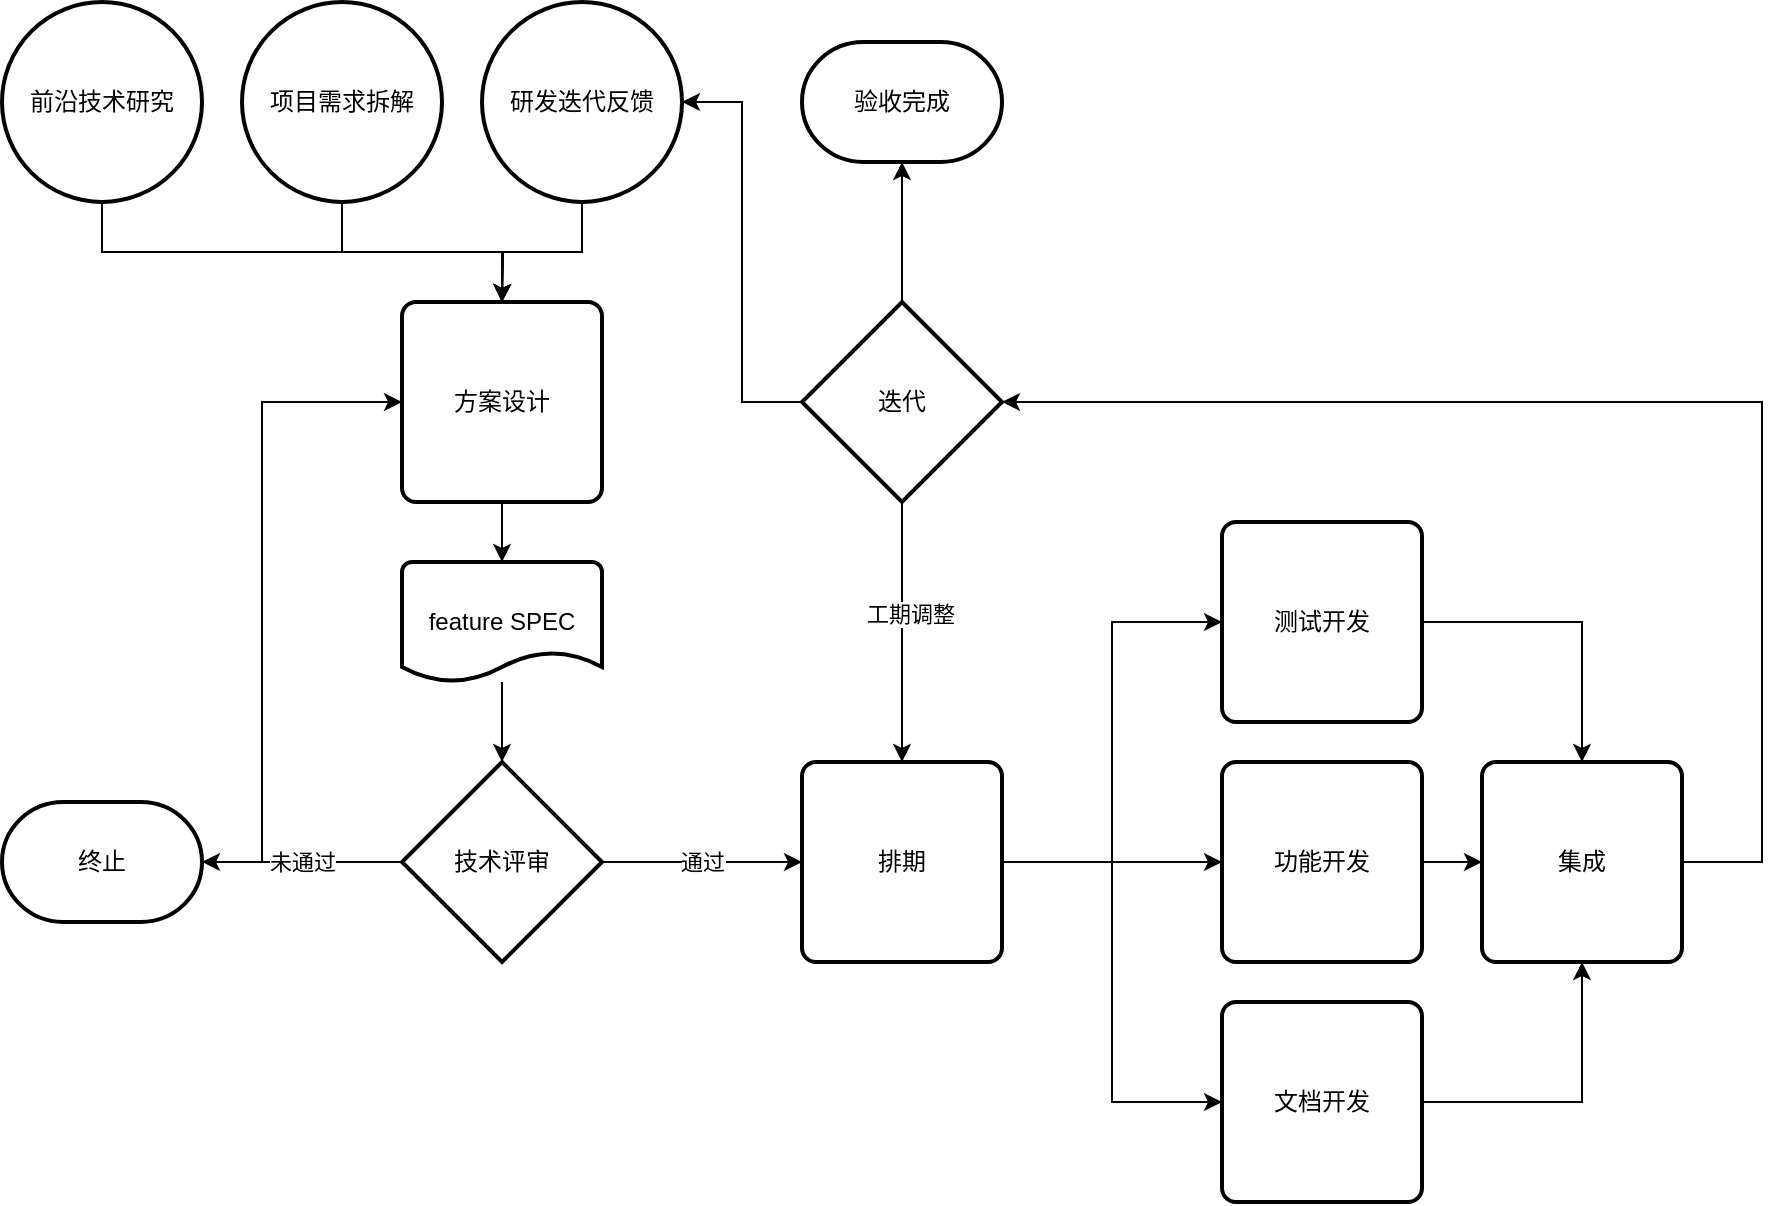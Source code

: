 <mxfile version="14.5.3" type="github">
  <diagram id="cYvGPhFJQfbFmWVShduZ" name="Page-1">
    <mxGraphModel dx="2066" dy="1185" grid="1" gridSize="10" guides="1" tooltips="1" connect="1" arrows="1" fold="1" page="1" pageScale="1" pageWidth="850" pageHeight="1100" math="0" shadow="0">
      <root>
        <mxCell id="0" />
        <mxCell id="1" parent="0" />
        <mxCell id="nq5HLHAc6n0KozpufDaq-33" style="edgeStyle=orthogonalEdgeStyle;rounded=0;orthogonalLoop=1;jettySize=auto;html=1;entryX=0.5;entryY=0;entryDx=0;entryDy=0;entryPerimeter=0;" edge="1" parent="1" source="nq5HLHAc6n0KozpufDaq-15" target="nq5HLHAc6n0KozpufDaq-28">
          <mxGeometry relative="1" as="geometry" />
        </mxCell>
        <mxCell id="nq5HLHAc6n0KozpufDaq-15" value="feature SPEC" style="strokeWidth=2;html=1;shape=mxgraph.flowchart.document2;whiteSpace=wrap;size=0.25;" vertex="1" parent="1">
          <mxGeometry x="320" y="620" width="100" height="60" as="geometry" />
        </mxCell>
        <mxCell id="nq5HLHAc6n0KozpufDaq-25" style="edgeStyle=orthogonalEdgeStyle;rounded=0;orthogonalLoop=1;jettySize=auto;html=1;exitX=0.5;exitY=1;exitDx=0;exitDy=0;entryX=0.5;entryY=0;entryDx=0;entryDy=0;entryPerimeter=0;" edge="1" parent="1" source="nq5HLHAc6n0KozpufDaq-21" target="nq5HLHAc6n0KozpufDaq-15">
          <mxGeometry relative="1" as="geometry" />
        </mxCell>
        <mxCell id="nq5HLHAc6n0KozpufDaq-21" value="方案设计" style="rounded=1;whiteSpace=wrap;html=1;absoluteArcSize=1;arcSize=14;strokeWidth=2;" vertex="1" parent="1">
          <mxGeometry x="320" y="490" width="100" height="100" as="geometry" />
        </mxCell>
        <mxCell id="nq5HLHAc6n0KozpufDaq-37" value="" style="edgeStyle=orthogonalEdgeStyle;rounded=0;orthogonalLoop=1;jettySize=auto;html=1;entryX=0;entryY=0.5;entryDx=0;entryDy=0;exitX=0;exitY=0.5;exitDx=0;exitDy=0;exitPerimeter=0;" edge="1" parent="1" source="nq5HLHAc6n0KozpufDaq-28" target="nq5HLHAc6n0KozpufDaq-21">
          <mxGeometry relative="1" as="geometry">
            <Array as="points">
              <mxPoint x="250" y="770" />
              <mxPoint x="250" y="540" />
            </Array>
          </mxGeometry>
        </mxCell>
        <mxCell id="nq5HLHAc6n0KozpufDaq-38" value="未通过" style="edgeStyle=orthogonalEdgeStyle;rounded=0;orthogonalLoop=1;jettySize=auto;html=1;entryX=1;entryY=0.5;entryDx=0;entryDy=0;entryPerimeter=0;" edge="1" parent="1" source="nq5HLHAc6n0KozpufDaq-28" target="nq5HLHAc6n0KozpufDaq-39">
          <mxGeometry relative="1" as="geometry">
            <mxPoint x="190" y="770" as="targetPoint" />
          </mxGeometry>
        </mxCell>
        <mxCell id="nq5HLHAc6n0KozpufDaq-41" value="通过" style="edgeStyle=orthogonalEdgeStyle;rounded=0;orthogonalLoop=1;jettySize=auto;html=1;exitX=1;exitY=0.5;exitDx=0;exitDy=0;exitPerimeter=0;entryX=0;entryY=0.5;entryDx=0;entryDy=0;" edge="1" parent="1" source="nq5HLHAc6n0KozpufDaq-28" target="nq5HLHAc6n0KozpufDaq-43">
          <mxGeometry relative="1" as="geometry">
            <mxPoint x="480" y="770" as="targetPoint" />
          </mxGeometry>
        </mxCell>
        <mxCell id="nq5HLHAc6n0KozpufDaq-28" value="技术评审" style="strokeWidth=2;html=1;shape=mxgraph.flowchart.decision;whiteSpace=wrap;" vertex="1" parent="1">
          <mxGeometry x="320" y="720" width="100" height="100" as="geometry" />
        </mxCell>
        <mxCell id="nq5HLHAc6n0KozpufDaq-39" value="终止" style="strokeWidth=2;html=1;shape=mxgraph.flowchart.terminator;whiteSpace=wrap;" vertex="1" parent="1">
          <mxGeometry x="120" y="740" width="100" height="60" as="geometry" />
        </mxCell>
        <mxCell id="nq5HLHAc6n0KozpufDaq-64" style="edgeStyle=orthogonalEdgeStyle;rounded=0;orthogonalLoop=1;jettySize=auto;html=1;entryX=0;entryY=0.5;entryDx=0;entryDy=0;" edge="1" parent="1" source="nq5HLHAc6n0KozpufDaq-43" target="nq5HLHAc6n0KozpufDaq-47">
          <mxGeometry relative="1" as="geometry" />
        </mxCell>
        <mxCell id="nq5HLHAc6n0KozpufDaq-65" style="edgeStyle=orthogonalEdgeStyle;rounded=0;orthogonalLoop=1;jettySize=auto;html=1;entryX=0;entryY=0.5;entryDx=0;entryDy=0;" edge="1" parent="1" source="nq5HLHAc6n0KozpufDaq-43" target="nq5HLHAc6n0KozpufDaq-48">
          <mxGeometry relative="1" as="geometry" />
        </mxCell>
        <mxCell id="nq5HLHAc6n0KozpufDaq-66" style="edgeStyle=orthogonalEdgeStyle;rounded=0;orthogonalLoop=1;jettySize=auto;html=1;entryX=0;entryY=0.5;entryDx=0;entryDy=0;" edge="1" parent="1" source="nq5HLHAc6n0KozpufDaq-43" target="nq5HLHAc6n0KozpufDaq-49">
          <mxGeometry relative="1" as="geometry" />
        </mxCell>
        <mxCell id="nq5HLHAc6n0KozpufDaq-43" value="排期" style="rounded=1;whiteSpace=wrap;html=1;absoluteArcSize=1;arcSize=14;strokeWidth=2;" vertex="1" parent="1">
          <mxGeometry x="520" y="720" width="100" height="100" as="geometry" />
        </mxCell>
        <mxCell id="nq5HLHAc6n0KozpufDaq-56" style="edgeStyle=orthogonalEdgeStyle;rounded=0;orthogonalLoop=1;jettySize=auto;html=1;exitX=1;exitY=0.5;exitDx=0;exitDy=0;entryX=0.5;entryY=0;entryDx=0;entryDy=0;" edge="1" parent="1" source="nq5HLHAc6n0KozpufDaq-47" target="nq5HLHAc6n0KozpufDaq-54">
          <mxGeometry relative="1" as="geometry" />
        </mxCell>
        <mxCell id="nq5HLHAc6n0KozpufDaq-47" value="测试开发" style="rounded=1;whiteSpace=wrap;html=1;absoluteArcSize=1;arcSize=14;strokeWidth=2;" vertex="1" parent="1">
          <mxGeometry x="730" y="600" width="100" height="100" as="geometry" />
        </mxCell>
        <mxCell id="nq5HLHAc6n0KozpufDaq-55" style="edgeStyle=orthogonalEdgeStyle;rounded=0;orthogonalLoop=1;jettySize=auto;html=1;entryX=0;entryY=0.5;entryDx=0;entryDy=0;" edge="1" parent="1" source="nq5HLHAc6n0KozpufDaq-48" target="nq5HLHAc6n0KozpufDaq-54">
          <mxGeometry relative="1" as="geometry" />
        </mxCell>
        <mxCell id="nq5HLHAc6n0KozpufDaq-48" value="功能开发" style="rounded=1;whiteSpace=wrap;html=1;absoluteArcSize=1;arcSize=14;strokeWidth=2;" vertex="1" parent="1">
          <mxGeometry x="730" y="720" width="100" height="100" as="geometry" />
        </mxCell>
        <mxCell id="nq5HLHAc6n0KozpufDaq-57" style="edgeStyle=orthogonalEdgeStyle;rounded=0;orthogonalLoop=1;jettySize=auto;html=1;entryX=0.5;entryY=1;entryDx=0;entryDy=0;" edge="1" parent="1" source="nq5HLHAc6n0KozpufDaq-49" target="nq5HLHAc6n0KozpufDaq-54">
          <mxGeometry relative="1" as="geometry" />
        </mxCell>
        <mxCell id="nq5HLHAc6n0KozpufDaq-49" value="文档开发" style="rounded=1;whiteSpace=wrap;html=1;absoluteArcSize=1;arcSize=14;strokeWidth=2;" vertex="1" parent="1">
          <mxGeometry x="730" y="840" width="100" height="100" as="geometry" />
        </mxCell>
        <mxCell id="nq5HLHAc6n0KozpufDaq-53" value="验收完成" style="strokeWidth=2;html=1;shape=mxgraph.flowchart.terminator;whiteSpace=wrap;" vertex="1" parent="1">
          <mxGeometry x="520" y="360" width="100" height="60" as="geometry" />
        </mxCell>
        <mxCell id="nq5HLHAc6n0KozpufDaq-69" style="edgeStyle=orthogonalEdgeStyle;rounded=0;orthogonalLoop=1;jettySize=auto;html=1;entryX=1;entryY=0.5;entryDx=0;entryDy=0;entryPerimeter=0;" edge="1" parent="1" source="nq5HLHAc6n0KozpufDaq-54" target="nq5HLHAc6n0KozpufDaq-68">
          <mxGeometry relative="1" as="geometry">
            <Array as="points">
              <mxPoint x="1000" y="770" />
              <mxPoint x="1000" y="540" />
            </Array>
          </mxGeometry>
        </mxCell>
        <mxCell id="nq5HLHAc6n0KozpufDaq-54" value="集成" style="rounded=1;whiteSpace=wrap;html=1;absoluteArcSize=1;arcSize=14;strokeWidth=2;" vertex="1" parent="1">
          <mxGeometry x="860" y="720" width="100" height="100" as="geometry" />
        </mxCell>
        <mxCell id="nq5HLHAc6n0KozpufDaq-70" style="edgeStyle=orthogonalEdgeStyle;rounded=0;orthogonalLoop=1;jettySize=auto;html=1;entryX=0.5;entryY=0;entryDx=0;entryDy=0;" edge="1" parent="1" source="nq5HLHAc6n0KozpufDaq-68" target="nq5HLHAc6n0KozpufDaq-43">
          <mxGeometry relative="1" as="geometry" />
        </mxCell>
        <mxCell id="nq5HLHAc6n0KozpufDaq-72" value="工期调整" style="edgeLabel;html=1;align=center;verticalAlign=middle;resizable=0;points=[];" vertex="1" connectable="0" parent="nq5HLHAc6n0KozpufDaq-70">
          <mxGeometry x="-0.139" y="4" relative="1" as="geometry">
            <mxPoint as="offset" />
          </mxGeometry>
        </mxCell>
        <mxCell id="nq5HLHAc6n0KozpufDaq-73" style="edgeStyle=orthogonalEdgeStyle;rounded=0;orthogonalLoop=1;jettySize=auto;html=1;exitX=0.5;exitY=0;exitDx=0;exitDy=0;exitPerimeter=0;entryX=0.5;entryY=1;entryDx=0;entryDy=0;entryPerimeter=0;" edge="1" parent="1" source="nq5HLHAc6n0KozpufDaq-68" target="nq5HLHAc6n0KozpufDaq-53">
          <mxGeometry relative="1" as="geometry" />
        </mxCell>
        <mxCell id="nq5HLHAc6n0KozpufDaq-82" style="edgeStyle=orthogonalEdgeStyle;rounded=0;orthogonalLoop=1;jettySize=auto;html=1;entryX=1;entryY=0.5;entryDx=0;entryDy=0;entryPerimeter=0;" edge="1" parent="1" source="nq5HLHAc6n0KozpufDaq-68" target="nq5HLHAc6n0KozpufDaq-78">
          <mxGeometry relative="1" as="geometry" />
        </mxCell>
        <mxCell id="nq5HLHAc6n0KozpufDaq-68" value="迭代" style="strokeWidth=2;html=1;shape=mxgraph.flowchart.decision;whiteSpace=wrap;" vertex="1" parent="1">
          <mxGeometry x="520" y="490" width="100" height="100" as="geometry" />
        </mxCell>
        <mxCell id="nq5HLHAc6n0KozpufDaq-81" style="edgeStyle=orthogonalEdgeStyle;rounded=0;orthogonalLoop=1;jettySize=auto;html=1;exitX=0.5;exitY=1;exitDx=0;exitDy=0;exitPerimeter=0;" edge="1" parent="1" source="nq5HLHAc6n0KozpufDaq-76">
          <mxGeometry relative="1" as="geometry">
            <mxPoint x="370" y="490" as="targetPoint" />
          </mxGeometry>
        </mxCell>
        <mxCell id="nq5HLHAc6n0KozpufDaq-76" value="前沿技术研究" style="strokeWidth=2;html=1;shape=mxgraph.flowchart.start_2;whiteSpace=wrap;" vertex="1" parent="1">
          <mxGeometry x="120" y="340" width="100" height="100" as="geometry" />
        </mxCell>
        <mxCell id="nq5HLHAc6n0KozpufDaq-80" style="edgeStyle=orthogonalEdgeStyle;rounded=0;orthogonalLoop=1;jettySize=auto;html=1;exitX=0.5;exitY=1;exitDx=0;exitDy=0;exitPerimeter=0;" edge="1" parent="1" source="nq5HLHAc6n0KozpufDaq-77">
          <mxGeometry relative="1" as="geometry">
            <mxPoint x="370" y="490" as="targetPoint" />
          </mxGeometry>
        </mxCell>
        <mxCell id="nq5HLHAc6n0KozpufDaq-77" value="项目需求拆解" style="strokeWidth=2;html=1;shape=mxgraph.flowchart.start_2;whiteSpace=wrap;" vertex="1" parent="1">
          <mxGeometry x="240" y="340" width="100" height="100" as="geometry" />
        </mxCell>
        <mxCell id="nq5HLHAc6n0KozpufDaq-79" style="edgeStyle=orthogonalEdgeStyle;rounded=0;orthogonalLoop=1;jettySize=auto;html=1;exitX=0.5;exitY=1;exitDx=0;exitDy=0;exitPerimeter=0;" edge="1" parent="1" source="nq5HLHAc6n0KozpufDaq-78" target="nq5HLHAc6n0KozpufDaq-21">
          <mxGeometry relative="1" as="geometry" />
        </mxCell>
        <mxCell id="nq5HLHAc6n0KozpufDaq-78" value="研发迭代反馈" style="strokeWidth=2;html=1;shape=mxgraph.flowchart.start_2;whiteSpace=wrap;" vertex="1" parent="1">
          <mxGeometry x="360" y="340" width="100" height="100" as="geometry" />
        </mxCell>
      </root>
    </mxGraphModel>
  </diagram>
</mxfile>
